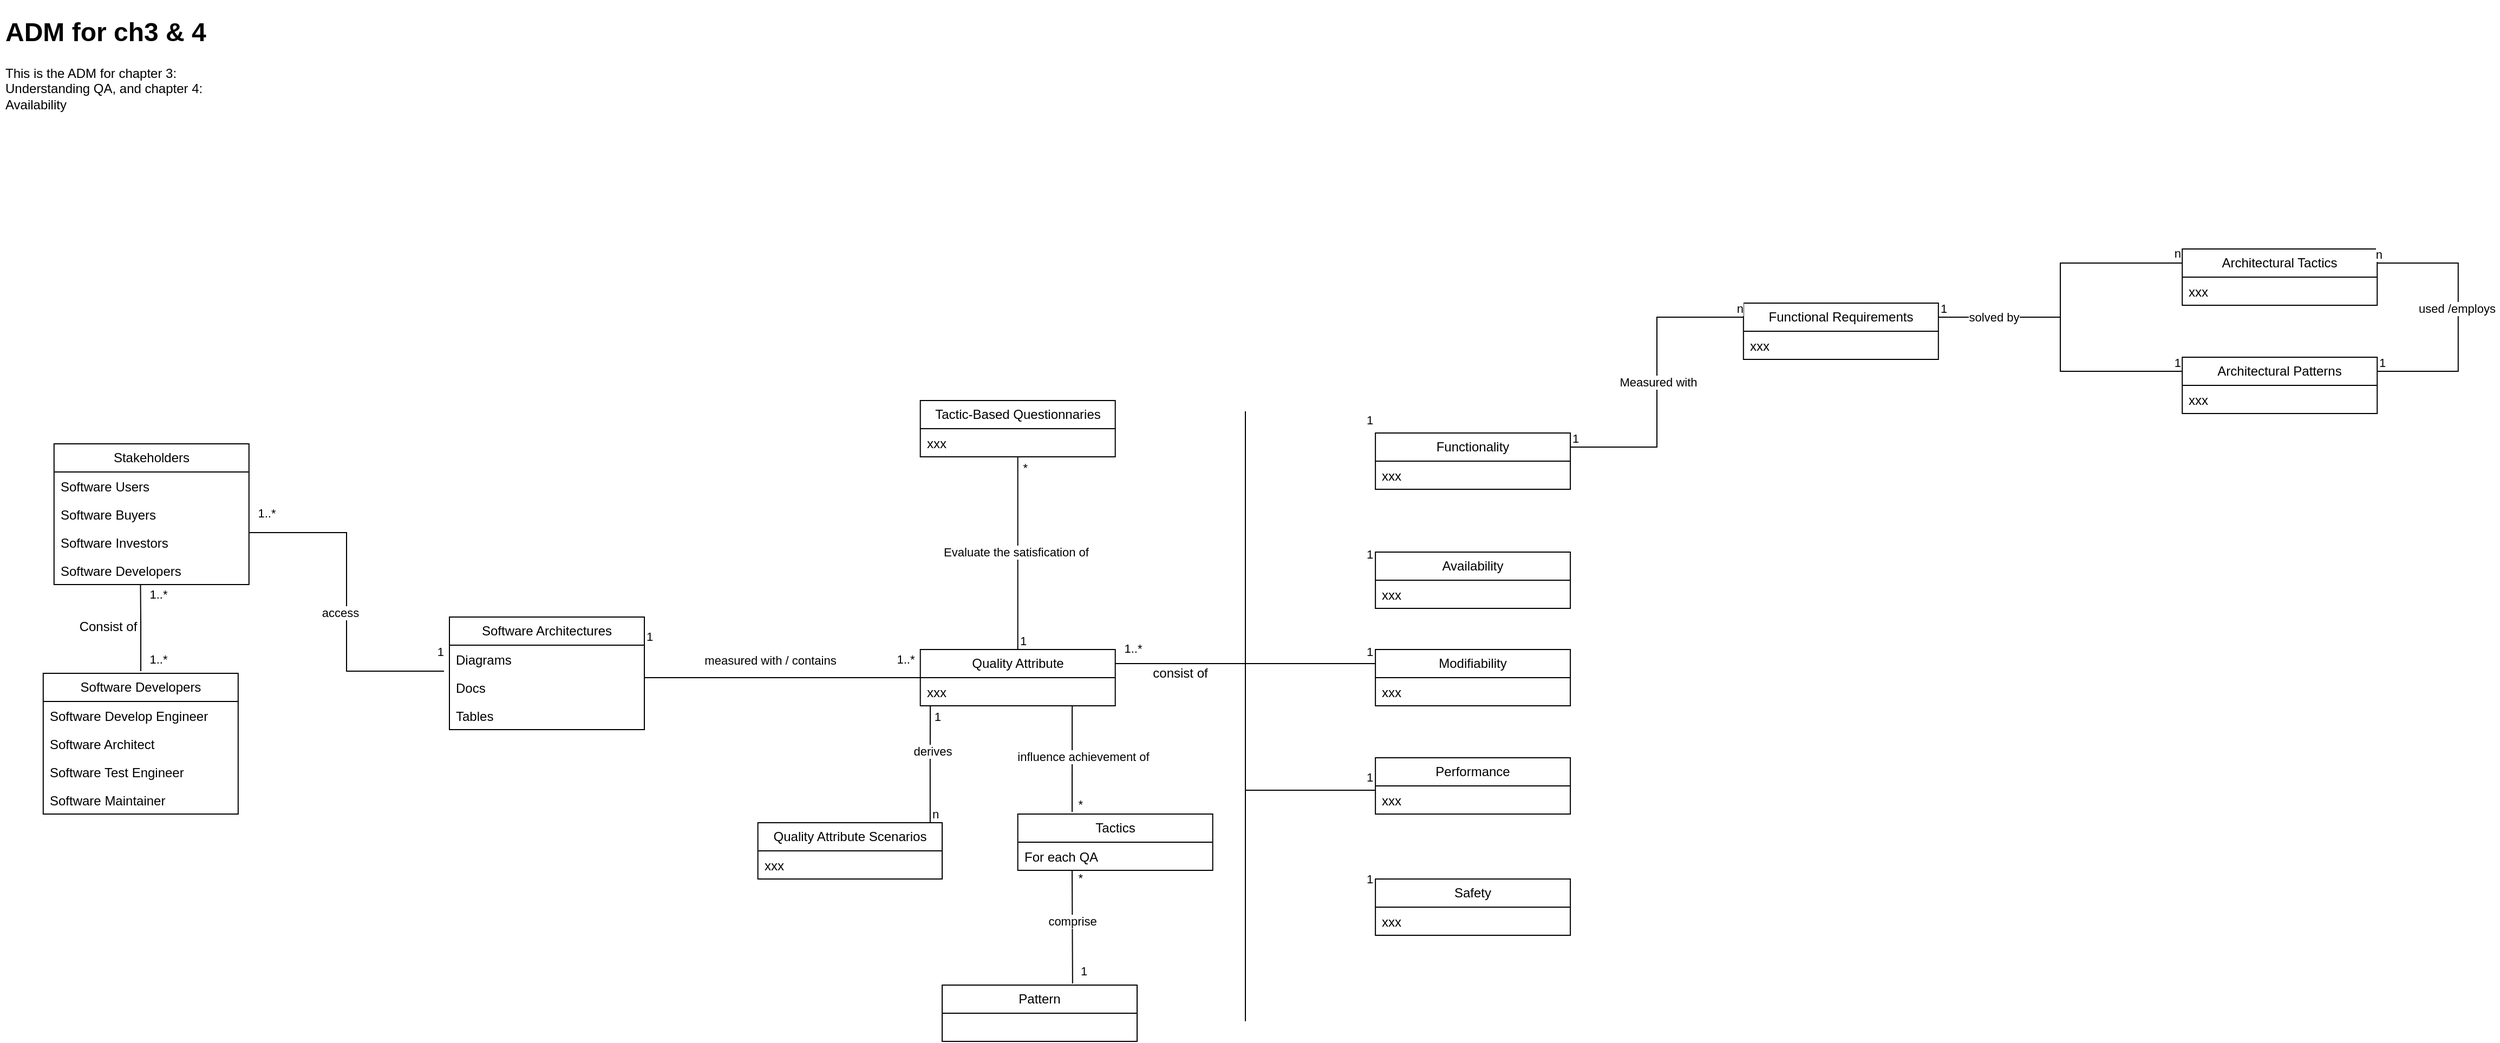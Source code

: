 <mxfile version="22.1.7" type="github">
  <diagram name="Page-1" id="c4acf3e9-155e-7222-9cf6-157b1a14988f">
    <mxGraphModel dx="2773" dy="1275" grid="1" gridSize="10" guides="1" tooltips="1" connect="1" arrows="1" fold="1" page="1" pageScale="1" pageWidth="850" pageHeight="1100" background="none" math="0" shadow="0">
      <root>
        <mxCell id="0" />
        <mxCell id="1" parent="0" />
        <mxCell id="OZuqmoxS4hGVeMsFbTug-1" value="&lt;h1&gt;ADM for ch3 &amp;amp; 4&lt;/h1&gt;&lt;p&gt;This is the ADM for chapter 3: Understanding QA, and chapter 4: Availability&lt;/p&gt;" style="text;html=1;strokeColor=none;fillColor=none;spacing=5;spacingTop=-20;whiteSpace=wrap;overflow=hidden;rounded=0;" parent="1" vertex="1">
          <mxGeometry x="10" y="10" width="210" height="120" as="geometry" />
        </mxCell>
        <mxCell id="OZuqmoxS4hGVeMsFbTug-2" value="Software Architectures" style="swimlane;fontStyle=0;childLayout=stackLayout;horizontal=1;startSize=26;fillColor=none;horizontalStack=0;resizeParent=1;resizeParentMax=0;resizeLast=0;collapsible=1;marginBottom=0;whiteSpace=wrap;html=1;" parent="1" vertex="1">
          <mxGeometry x="425.0" y="570" width="180" height="104" as="geometry" />
        </mxCell>
        <mxCell id="OZuqmoxS4hGVeMsFbTug-3" value="Diagrams" style="text;strokeColor=none;fillColor=none;align=left;verticalAlign=top;spacingLeft=4;spacingRight=4;overflow=hidden;rotatable=0;points=[[0,0.5],[1,0.5]];portConstraint=eastwest;whiteSpace=wrap;html=1;" parent="OZuqmoxS4hGVeMsFbTug-2" vertex="1">
          <mxGeometry y="26" width="180" height="26" as="geometry" />
        </mxCell>
        <mxCell id="OZuqmoxS4hGVeMsFbTug-4" value="Docs" style="text;strokeColor=none;fillColor=none;align=left;verticalAlign=top;spacingLeft=4;spacingRight=4;overflow=hidden;rotatable=0;points=[[0,0.5],[1,0.5]];portConstraint=eastwest;whiteSpace=wrap;html=1;" parent="OZuqmoxS4hGVeMsFbTug-2" vertex="1">
          <mxGeometry y="52" width="180" height="26" as="geometry" />
        </mxCell>
        <mxCell id="OZuqmoxS4hGVeMsFbTug-5" value="Tables" style="text;strokeColor=none;fillColor=none;align=left;verticalAlign=top;spacingLeft=4;spacingRight=4;overflow=hidden;rotatable=0;points=[[0,0.5],[1,0.5]];portConstraint=eastwest;whiteSpace=wrap;html=1;" parent="OZuqmoxS4hGVeMsFbTug-2" vertex="1">
          <mxGeometry y="78" width="180" height="26" as="geometry" />
        </mxCell>
        <mxCell id="OZuqmoxS4hGVeMsFbTug-6" value="Stakeholders" style="swimlane;fontStyle=0;childLayout=stackLayout;horizontal=1;startSize=26;fillColor=none;horizontalStack=0;resizeParent=1;resizeParentMax=0;resizeLast=0;collapsible=1;marginBottom=0;whiteSpace=wrap;html=1;" parent="1" vertex="1">
          <mxGeometry x="59.91" y="410" width="180" height="130" as="geometry" />
        </mxCell>
        <mxCell id="OZuqmoxS4hGVeMsFbTug-8" value="Software Users" style="text;strokeColor=none;fillColor=none;align=left;verticalAlign=top;spacingLeft=4;spacingRight=4;overflow=hidden;rotatable=0;points=[[0,0.5],[1,0.5]];portConstraint=eastwest;whiteSpace=wrap;html=1;" parent="OZuqmoxS4hGVeMsFbTug-6" vertex="1">
          <mxGeometry y="26" width="180" height="26" as="geometry" />
        </mxCell>
        <mxCell id="OZuqmoxS4hGVeMsFbTug-9" value="Software Buyers" style="text;strokeColor=none;fillColor=none;align=left;verticalAlign=top;spacingLeft=4;spacingRight=4;overflow=hidden;rotatable=0;points=[[0,0.5],[1,0.5]];portConstraint=eastwest;whiteSpace=wrap;html=1;" parent="OZuqmoxS4hGVeMsFbTug-6" vertex="1">
          <mxGeometry y="52" width="180" height="26" as="geometry" />
        </mxCell>
        <mxCell id="OZuqmoxS4hGVeMsFbTug-22" value="Software Investors" style="text;strokeColor=none;fillColor=none;align=left;verticalAlign=top;spacingLeft=4;spacingRight=4;overflow=hidden;rotatable=0;points=[[0,0.5],[1,0.5]];portConstraint=eastwest;whiteSpace=wrap;html=1;" parent="OZuqmoxS4hGVeMsFbTug-6" vertex="1">
          <mxGeometry y="78" width="180" height="26" as="geometry" />
        </mxCell>
        <mxCell id="OZuqmoxS4hGVeMsFbTug-24" value="Software Developers" style="text;strokeColor=none;fillColor=none;align=left;verticalAlign=top;spacingLeft=4;spacingRight=4;overflow=hidden;rotatable=0;points=[[0,0.5],[1,0.5]];portConstraint=eastwest;whiteSpace=wrap;html=1;" parent="OZuqmoxS4hGVeMsFbTug-6" vertex="1">
          <mxGeometry y="104" width="180" height="26" as="geometry" />
        </mxCell>
        <mxCell id="OZuqmoxS4hGVeMsFbTug-10" value="Software Developers" style="swimlane;fontStyle=0;childLayout=stackLayout;horizontal=1;startSize=26;fillColor=none;horizontalStack=0;resizeParent=1;resizeParentMax=0;resizeLast=0;collapsible=1;marginBottom=0;whiteSpace=wrap;html=1;" parent="1" vertex="1">
          <mxGeometry x="49.91" y="622" width="180" height="130" as="geometry" />
        </mxCell>
        <mxCell id="OZuqmoxS4hGVeMsFbTug-11" value="Software Develop Engineer" style="text;strokeColor=none;fillColor=none;align=left;verticalAlign=top;spacingLeft=4;spacingRight=4;overflow=hidden;rotatable=0;points=[[0,0.5],[1,0.5]];portConstraint=eastwest;whiteSpace=wrap;html=1;" parent="OZuqmoxS4hGVeMsFbTug-10" vertex="1">
          <mxGeometry y="26" width="180" height="26" as="geometry" />
        </mxCell>
        <mxCell id="OZuqmoxS4hGVeMsFbTug-12" value="Software Architect" style="text;strokeColor=none;fillColor=none;align=left;verticalAlign=top;spacingLeft=4;spacingRight=4;overflow=hidden;rotatable=0;points=[[0,0.5],[1,0.5]];portConstraint=eastwest;whiteSpace=wrap;html=1;" parent="OZuqmoxS4hGVeMsFbTug-10" vertex="1">
          <mxGeometry y="52" width="180" height="26" as="geometry" />
        </mxCell>
        <mxCell id="OZuqmoxS4hGVeMsFbTug-13" value="Software Test Engineer" style="text;strokeColor=none;fillColor=none;align=left;verticalAlign=top;spacingLeft=4;spacingRight=4;overflow=hidden;rotatable=0;points=[[0,0.5],[1,0.5]];portConstraint=eastwest;whiteSpace=wrap;html=1;" parent="OZuqmoxS4hGVeMsFbTug-10" vertex="1">
          <mxGeometry y="78" width="180" height="26" as="geometry" />
        </mxCell>
        <mxCell id="OZuqmoxS4hGVeMsFbTug-23" value="Software Maintainer" style="text;strokeColor=none;fillColor=none;align=left;verticalAlign=top;spacingLeft=4;spacingRight=4;overflow=hidden;rotatable=0;points=[[0,0.5],[1,0.5]];portConstraint=eastwest;whiteSpace=wrap;html=1;" parent="OZuqmoxS4hGVeMsFbTug-10" vertex="1">
          <mxGeometry y="104" width="180" height="26" as="geometry" />
        </mxCell>
        <mxCell id="OZuqmoxS4hGVeMsFbTug-30" value="" style="endArrow=none;html=1;edgeStyle=elbowEdgeStyle;rounded=0;exitX=1;exitY=0.5;exitDx=0;exitDy=0;" parent="1" edge="1">
          <mxGeometry relative="1" as="geometry">
            <mxPoint x="240.0" y="492" as="sourcePoint" />
            <mxPoint x="420" y="620" as="targetPoint" />
          </mxGeometry>
        </mxCell>
        <mxCell id="OZuqmoxS4hGVeMsFbTug-32" value="1" style="edgeLabel;resizable=0;html=1;align=right;verticalAlign=bottom;" parent="OZuqmoxS4hGVeMsFbTug-30" connectable="0" vertex="1">
          <mxGeometry x="1" relative="1" as="geometry">
            <mxPoint y="-10" as="offset" />
          </mxGeometry>
        </mxCell>
        <mxCell id="OZuqmoxS4hGVeMsFbTug-33" value="access" style="edgeLabel;html=1;align=center;verticalAlign=middle;resizable=0;points=[];" parent="OZuqmoxS4hGVeMsFbTug-30" vertex="1" connectable="0">
          <mxGeometry x="0.063" relative="1" as="geometry">
            <mxPoint x="-6" as="offset" />
          </mxGeometry>
        </mxCell>
        <mxCell id="OZuqmoxS4hGVeMsFbTug-35" value="Quality Attribute" style="swimlane;fontStyle=0;childLayout=stackLayout;horizontal=1;startSize=26;fillColor=none;horizontalStack=0;resizeParent=1;resizeParentMax=0;resizeLast=0;collapsible=1;marginBottom=0;whiteSpace=wrap;html=1;" parent="1" vertex="1">
          <mxGeometry x="859.83" y="600" width="180" height="52" as="geometry" />
        </mxCell>
        <mxCell id="OZuqmoxS4hGVeMsFbTug-38" value="xxx" style="text;strokeColor=none;fillColor=none;align=left;verticalAlign=top;spacingLeft=4;spacingRight=4;overflow=hidden;rotatable=0;points=[[0,0.5],[1,0.5]];portConstraint=eastwest;whiteSpace=wrap;html=1;" parent="OZuqmoxS4hGVeMsFbTug-35" vertex="1">
          <mxGeometry y="26" width="180" height="26" as="geometry" />
        </mxCell>
        <mxCell id="OZuqmoxS4hGVeMsFbTug-39" value="Functionality" style="swimlane;fontStyle=0;childLayout=stackLayout;horizontal=1;startSize=26;fillColor=none;horizontalStack=0;resizeParent=1;resizeParentMax=0;resizeLast=0;collapsible=1;marginBottom=0;whiteSpace=wrap;html=1;" parent="1" vertex="1">
          <mxGeometry x="1280.06" y="400" width="180" height="52" as="geometry" />
        </mxCell>
        <mxCell id="OZuqmoxS4hGVeMsFbTug-42" value="xxx" style="text;strokeColor=none;fillColor=none;align=left;verticalAlign=top;spacingLeft=4;spacingRight=4;overflow=hidden;rotatable=0;points=[[0,0.5],[1,0.5]];portConstraint=eastwest;whiteSpace=wrap;html=1;" parent="OZuqmoxS4hGVeMsFbTug-39" vertex="1">
          <mxGeometry y="26" width="180" height="26" as="geometry" />
        </mxCell>
        <mxCell id="OZuqmoxS4hGVeMsFbTug-43" value="" style="endArrow=none;html=1;edgeStyle=orthogonalEdgeStyle;rounded=0;exitX=1;exitY=0.25;exitDx=0;exitDy=0;entryX=0;entryY=0.5;entryDx=0;entryDy=0;" parent="1" source="OZuqmoxS4hGVeMsFbTug-2" target="OZuqmoxS4hGVeMsFbTug-35" edge="1">
          <mxGeometry relative="1" as="geometry">
            <mxPoint x="759.83" y="850" as="sourcePoint" />
            <mxPoint x="919.83" y="850" as="targetPoint" />
            <Array as="points">
              <mxPoint x="605" y="626" />
            </Array>
          </mxGeometry>
        </mxCell>
        <mxCell id="OZuqmoxS4hGVeMsFbTug-44" value="1" style="edgeLabel;resizable=0;html=1;align=left;verticalAlign=bottom;" parent="OZuqmoxS4hGVeMsFbTug-43" connectable="0" vertex="1">
          <mxGeometry x="-1" relative="1" as="geometry" />
        </mxCell>
        <mxCell id="OZuqmoxS4hGVeMsFbTug-46" value="measured with / contains" style="edgeLabel;html=1;align=center;verticalAlign=middle;resizable=0;points=[];" parent="OZuqmoxS4hGVeMsFbTug-43" vertex="1" connectable="0">
          <mxGeometry x="-0.035" y="-2" relative="1" as="geometry">
            <mxPoint x="8" y="-18" as="offset" />
          </mxGeometry>
        </mxCell>
        <mxCell id="OZuqmoxS4hGVeMsFbTug-47" value="Architectural Patterns" style="swimlane;fontStyle=0;childLayout=stackLayout;horizontal=1;startSize=26;fillColor=none;horizontalStack=0;resizeParent=1;resizeParentMax=0;resizeLast=0;collapsible=1;marginBottom=0;whiteSpace=wrap;html=1;" parent="1" vertex="1">
          <mxGeometry x="2025.1" y="330" width="180" height="52" as="geometry" />
        </mxCell>
        <mxCell id="OZuqmoxS4hGVeMsFbTug-48" value="xxx" style="text;strokeColor=none;fillColor=none;align=left;verticalAlign=top;spacingLeft=4;spacingRight=4;overflow=hidden;rotatable=0;points=[[0,0.5],[1,0.5]];portConstraint=eastwest;whiteSpace=wrap;html=1;" parent="OZuqmoxS4hGVeMsFbTug-47" vertex="1">
          <mxGeometry y="26" width="180" height="26" as="geometry" />
        </mxCell>
        <mxCell id="OZuqmoxS4hGVeMsFbTug-49" value="Architectural Tactics" style="swimlane;fontStyle=0;childLayout=stackLayout;horizontal=1;startSize=26;fillColor=none;horizontalStack=0;resizeParent=1;resizeParentMax=0;resizeLast=0;collapsible=1;marginBottom=0;whiteSpace=wrap;html=1;" parent="1" vertex="1">
          <mxGeometry x="2025.1" y="230" width="180" height="52" as="geometry" />
        </mxCell>
        <mxCell id="OZuqmoxS4hGVeMsFbTug-50" value="xxx" style="text;strokeColor=none;fillColor=none;align=left;verticalAlign=top;spacingLeft=4;spacingRight=4;overflow=hidden;rotatable=0;points=[[0,0.5],[1,0.5]];portConstraint=eastwest;whiteSpace=wrap;html=1;" parent="OZuqmoxS4hGVeMsFbTug-49" vertex="1">
          <mxGeometry y="26" width="180" height="26" as="geometry" />
        </mxCell>
        <mxCell id="OZuqmoxS4hGVeMsFbTug-51" value="Tactic-Based Questionnaries" style="swimlane;fontStyle=0;childLayout=stackLayout;horizontal=1;startSize=26;fillColor=none;horizontalStack=0;resizeParent=1;resizeParentMax=0;resizeLast=0;collapsible=1;marginBottom=0;whiteSpace=wrap;html=1;" parent="1" vertex="1">
          <mxGeometry x="859.83" y="370" width="180" height="52" as="geometry" />
        </mxCell>
        <mxCell id="OZuqmoxS4hGVeMsFbTug-52" value="xxx" style="text;strokeColor=none;fillColor=none;align=left;verticalAlign=top;spacingLeft=4;spacingRight=4;overflow=hidden;rotatable=0;points=[[0,0.5],[1,0.5]];portConstraint=eastwest;whiteSpace=wrap;html=1;" parent="OZuqmoxS4hGVeMsFbTug-51" vertex="1">
          <mxGeometry y="26" width="180" height="26" as="geometry" />
        </mxCell>
        <mxCell id="OZuqmoxS4hGVeMsFbTug-56" value="Functional Requirements" style="swimlane;fontStyle=0;childLayout=stackLayout;horizontal=1;startSize=26;fillColor=none;horizontalStack=0;resizeParent=1;resizeParentMax=0;resizeLast=0;collapsible=1;marginBottom=0;whiteSpace=wrap;html=1;" parent="1" vertex="1">
          <mxGeometry x="1619.91" y="280" width="180" height="52" as="geometry" />
        </mxCell>
        <mxCell id="OZuqmoxS4hGVeMsFbTug-57" value="xxx" style="text;strokeColor=none;fillColor=none;align=left;verticalAlign=top;spacingLeft=4;spacingRight=4;overflow=hidden;rotatable=0;points=[[0,0.5],[1,0.5]];portConstraint=eastwest;whiteSpace=wrap;html=1;" parent="OZuqmoxS4hGVeMsFbTug-56" vertex="1">
          <mxGeometry y="26" width="180" height="26" as="geometry" />
        </mxCell>
        <mxCell id="OZuqmoxS4hGVeMsFbTug-60" value="Quality Attribute Scenarios" style="swimlane;fontStyle=0;childLayout=stackLayout;horizontal=1;startSize=26;fillColor=none;horizontalStack=0;resizeParent=1;resizeParentMax=0;resizeLast=0;collapsible=1;marginBottom=0;whiteSpace=wrap;html=1;" parent="1" vertex="1">
          <mxGeometry x="709.83" y="760" width="170.17" height="52" as="geometry" />
        </mxCell>
        <mxCell id="OZuqmoxS4hGVeMsFbTug-61" value="xxx" style="text;strokeColor=none;fillColor=none;align=left;verticalAlign=top;spacingLeft=4;spacingRight=4;overflow=hidden;rotatable=0;points=[[0,0.5],[1,0.5]];portConstraint=eastwest;whiteSpace=wrap;html=1;" parent="OZuqmoxS4hGVeMsFbTug-60" vertex="1">
          <mxGeometry y="26" width="170.17" height="26" as="geometry" />
        </mxCell>
        <mxCell id="OZuqmoxS4hGVeMsFbTug-62" value="Availability" style="swimlane;fontStyle=0;childLayout=stackLayout;horizontal=1;startSize=26;fillColor=none;horizontalStack=0;resizeParent=1;resizeParentMax=0;resizeLast=0;collapsible=1;marginBottom=0;whiteSpace=wrap;html=1;" parent="1" vertex="1">
          <mxGeometry x="1280.06" y="510" width="180" height="52" as="geometry" />
        </mxCell>
        <mxCell id="OZuqmoxS4hGVeMsFbTug-63" value="xxx" style="text;strokeColor=none;fillColor=none;align=left;verticalAlign=top;spacingLeft=4;spacingRight=4;overflow=hidden;rotatable=0;points=[[0,0.5],[1,0.5]];portConstraint=eastwest;whiteSpace=wrap;html=1;" parent="OZuqmoxS4hGVeMsFbTug-62" vertex="1">
          <mxGeometry y="26" width="180" height="26" as="geometry" />
        </mxCell>
        <mxCell id="OZuqmoxS4hGVeMsFbTug-64" value="Modifiability" style="swimlane;fontStyle=0;childLayout=stackLayout;horizontal=1;startSize=26;fillColor=none;horizontalStack=0;resizeParent=1;resizeParentMax=0;resizeLast=0;collapsible=1;marginBottom=0;whiteSpace=wrap;html=1;" parent="1" vertex="1">
          <mxGeometry x="1280.06" y="600" width="180" height="52" as="geometry" />
        </mxCell>
        <mxCell id="OZuqmoxS4hGVeMsFbTug-65" value="xxx" style="text;strokeColor=none;fillColor=none;align=left;verticalAlign=top;spacingLeft=4;spacingRight=4;overflow=hidden;rotatable=0;points=[[0,0.5],[1,0.5]];portConstraint=eastwest;whiteSpace=wrap;html=1;" parent="OZuqmoxS4hGVeMsFbTug-64" vertex="1">
          <mxGeometry y="26" width="180" height="26" as="geometry" />
        </mxCell>
        <mxCell id="OZuqmoxS4hGVeMsFbTug-66" value="Performance" style="swimlane;fontStyle=0;childLayout=stackLayout;horizontal=1;startSize=26;fillColor=none;horizontalStack=0;resizeParent=1;resizeParentMax=0;resizeLast=0;collapsible=1;marginBottom=0;whiteSpace=wrap;html=1;" parent="1" vertex="1">
          <mxGeometry x="1280.06" y="700" width="180" height="52" as="geometry" />
        </mxCell>
        <mxCell id="OZuqmoxS4hGVeMsFbTug-67" value="xxx" style="text;strokeColor=none;fillColor=none;align=left;verticalAlign=top;spacingLeft=4;spacingRight=4;overflow=hidden;rotatable=0;points=[[0,0.5],[1,0.5]];portConstraint=eastwest;whiteSpace=wrap;html=1;" parent="OZuqmoxS4hGVeMsFbTug-66" vertex="1">
          <mxGeometry y="26" width="180" height="26" as="geometry" />
        </mxCell>
        <mxCell id="OZuqmoxS4hGVeMsFbTug-68" value="Safety" style="swimlane;fontStyle=0;childLayout=stackLayout;horizontal=1;startSize=26;fillColor=none;horizontalStack=0;resizeParent=1;resizeParentMax=0;resizeLast=0;collapsible=1;marginBottom=0;whiteSpace=wrap;html=1;" parent="1" vertex="1">
          <mxGeometry x="1280.06" y="812" width="180" height="52" as="geometry" />
        </mxCell>
        <mxCell id="OZuqmoxS4hGVeMsFbTug-69" value="xxx" style="text;strokeColor=none;fillColor=none;align=left;verticalAlign=top;spacingLeft=4;spacingRight=4;overflow=hidden;rotatable=0;points=[[0,0.5],[1,0.5]];portConstraint=eastwest;whiteSpace=wrap;html=1;" parent="OZuqmoxS4hGVeMsFbTug-68" vertex="1">
          <mxGeometry y="26" width="180" height="26" as="geometry" />
        </mxCell>
        <mxCell id="OZuqmoxS4hGVeMsFbTug-73" value="" style="endArrow=none;html=1;edgeStyle=orthogonalEdgeStyle;rounded=0;exitX=1;exitY=0.25;exitDx=0;exitDy=0;entryX=0;entryY=0.25;entryDx=0;entryDy=0;" parent="1" source="OZuqmoxS4hGVeMsFbTug-35" target="OZuqmoxS4hGVeMsFbTug-64" edge="1">
          <mxGeometry relative="1" as="geometry">
            <mxPoint x="989.91" y="760" as="sourcePoint" />
            <mxPoint x="1149.91" y="760" as="targetPoint" />
          </mxGeometry>
        </mxCell>
        <mxCell id="OZuqmoxS4hGVeMsFbTug-84" value="" style="endArrow=none;html=1;edgeStyle=orthogonalEdgeStyle;rounded=0;exitX=0.935;exitY=0.004;exitDx=0;exitDy=0;exitPerimeter=0;entryX=0.051;entryY=1.018;entryDx=0;entryDy=0;entryPerimeter=0;" parent="1" source="OZuqmoxS4hGVeMsFbTug-60" target="OZuqmoxS4hGVeMsFbTug-38" edge="1">
          <mxGeometry relative="1" as="geometry">
            <mxPoint x="867" y="810" as="sourcePoint" />
            <mxPoint x="869" y="660" as="targetPoint" />
          </mxGeometry>
        </mxCell>
        <mxCell id="OZuqmoxS4hGVeMsFbTug-85" value="n" style="edgeLabel;resizable=0;html=1;align=left;verticalAlign=bottom;" parent="OZuqmoxS4hGVeMsFbTug-84" connectable="0" vertex="1">
          <mxGeometry x="-1" relative="1" as="geometry" />
        </mxCell>
        <mxCell id="OZuqmoxS4hGVeMsFbTug-86" value="1" style="edgeLabel;resizable=0;html=1;align=right;verticalAlign=bottom;" parent="OZuqmoxS4hGVeMsFbTug-84" connectable="0" vertex="1">
          <mxGeometry x="1" relative="1" as="geometry">
            <mxPoint x="10" y="18" as="offset" />
          </mxGeometry>
        </mxCell>
        <mxCell id="OZuqmoxS4hGVeMsFbTug-87" value="derives" style="edgeLabel;html=1;align=center;verticalAlign=middle;resizable=0;points=[];" parent="OZuqmoxS4hGVeMsFbTug-84" vertex="1" connectable="0">
          <mxGeometry x="0.246" y="-2" relative="1" as="geometry">
            <mxPoint as="offset" />
          </mxGeometry>
        </mxCell>
        <mxCell id="OZuqmoxS4hGVeMsFbTug-88" value="" style="endArrow=none;html=1;edgeStyle=orthogonalEdgeStyle;rounded=0;exitX=1;exitY=0.25;exitDx=0;exitDy=0;entryX=0;entryY=0.25;entryDx=0;entryDy=0;" parent="1" source="OZuqmoxS4hGVeMsFbTug-39" target="OZuqmoxS4hGVeMsFbTug-56" edge="1">
          <mxGeometry relative="1" as="geometry">
            <mxPoint x="1489.91" y="420" as="sourcePoint" />
            <mxPoint x="1649.91" y="420" as="targetPoint" />
          </mxGeometry>
        </mxCell>
        <mxCell id="OZuqmoxS4hGVeMsFbTug-89" value="1" style="edgeLabel;resizable=0;html=1;align=left;verticalAlign=bottom;" parent="OZuqmoxS4hGVeMsFbTug-88" connectable="0" vertex="1">
          <mxGeometry x="-1" relative="1" as="geometry" />
        </mxCell>
        <mxCell id="OZuqmoxS4hGVeMsFbTug-90" value="n" style="edgeLabel;resizable=0;html=1;align=right;verticalAlign=bottom;" parent="OZuqmoxS4hGVeMsFbTug-88" connectable="0" vertex="1">
          <mxGeometry x="1" relative="1" as="geometry" />
        </mxCell>
        <mxCell id="OZuqmoxS4hGVeMsFbTug-91" value="Measured with" style="edgeLabel;html=1;align=center;verticalAlign=middle;resizable=0;points=[];" parent="OZuqmoxS4hGVeMsFbTug-88" vertex="1" connectable="0">
          <mxGeometry x="0.001" y="-1" relative="1" as="geometry">
            <mxPoint as="offset" />
          </mxGeometry>
        </mxCell>
        <mxCell id="OZuqmoxS4hGVeMsFbTug-92" value="" style="endArrow=none;html=1;edgeStyle=orthogonalEdgeStyle;rounded=0;exitX=1;exitY=0.25;exitDx=0;exitDy=0;entryX=0;entryY=0.25;entryDx=0;entryDy=0;" parent="1" source="OZuqmoxS4hGVeMsFbTug-56" target="OZuqmoxS4hGVeMsFbTug-49" edge="1">
          <mxGeometry relative="1" as="geometry">
            <mxPoint x="1820" y="210" as="sourcePoint" />
            <mxPoint x="1980" y="210" as="targetPoint" />
          </mxGeometry>
        </mxCell>
        <mxCell id="OZuqmoxS4hGVeMsFbTug-93" value="1" style="edgeLabel;resizable=0;html=1;align=left;verticalAlign=bottom;" parent="OZuqmoxS4hGVeMsFbTug-92" connectable="0" vertex="1">
          <mxGeometry x="-1" relative="1" as="geometry" />
        </mxCell>
        <mxCell id="OZuqmoxS4hGVeMsFbTug-94" value="n" style="edgeLabel;resizable=0;html=1;align=right;verticalAlign=bottom;" parent="OZuqmoxS4hGVeMsFbTug-92" connectable="0" vertex="1">
          <mxGeometry x="1" relative="1" as="geometry" />
        </mxCell>
        <mxCell id="OZuqmoxS4hGVeMsFbTug-95" value="" style="endArrow=none;html=1;edgeStyle=orthogonalEdgeStyle;rounded=0;exitX=1;exitY=0.25;exitDx=0;exitDy=0;entryX=0;entryY=0.25;entryDx=0;entryDy=0;" parent="1" source="OZuqmoxS4hGVeMsFbTug-56" target="OZuqmoxS4hGVeMsFbTug-47" edge="1">
          <mxGeometry relative="1" as="geometry">
            <mxPoint x="1930" y="210" as="sourcePoint" />
            <mxPoint x="2090" y="210" as="targetPoint" />
          </mxGeometry>
        </mxCell>
        <mxCell id="OZuqmoxS4hGVeMsFbTug-96" value="1" style="edgeLabel;resizable=0;html=1;align=left;verticalAlign=bottom;" parent="OZuqmoxS4hGVeMsFbTug-95" connectable="0" vertex="1">
          <mxGeometry x="-1" relative="1" as="geometry" />
        </mxCell>
        <mxCell id="OZuqmoxS4hGVeMsFbTug-97" value="1" style="edgeLabel;resizable=0;html=1;align=right;verticalAlign=bottom;" parent="OZuqmoxS4hGVeMsFbTug-95" connectable="0" vertex="1">
          <mxGeometry x="1" relative="1" as="geometry" />
        </mxCell>
        <mxCell id="OZuqmoxS4hGVeMsFbTug-103" value="solved by" style="edgeLabel;html=1;align=center;verticalAlign=middle;resizable=0;points=[];" parent="OZuqmoxS4hGVeMsFbTug-95" vertex="1" connectable="0">
          <mxGeometry x="-0.629" relative="1" as="geometry">
            <mxPoint as="offset" />
          </mxGeometry>
        </mxCell>
        <mxCell id="OZuqmoxS4hGVeMsFbTug-98" value="" style="endArrow=none;html=1;edgeStyle=orthogonalEdgeStyle;rounded=0;exitX=0.5;exitY=0;exitDx=0;exitDy=0;" parent="1" source="OZuqmoxS4hGVeMsFbTug-35" target="OZuqmoxS4hGVeMsFbTug-51" edge="1">
          <mxGeometry relative="1" as="geometry">
            <mxPoint x="939.91" y="510" as="sourcePoint" />
            <mxPoint x="1099.91" y="510" as="targetPoint" />
          </mxGeometry>
        </mxCell>
        <mxCell id="OZuqmoxS4hGVeMsFbTug-100" value="*" style="edgeLabel;resizable=0;html=1;align=right;verticalAlign=bottom;" parent="OZuqmoxS4hGVeMsFbTug-98" connectable="0" vertex="1">
          <mxGeometry x="1" relative="1" as="geometry">
            <mxPoint x="10" y="18" as="offset" />
          </mxGeometry>
        </mxCell>
        <mxCell id="OZuqmoxS4hGVeMsFbTug-102" value="Evaluate the satisfication of" style="edgeLabel;html=1;align=center;verticalAlign=middle;resizable=0;points=[];" parent="OZuqmoxS4hGVeMsFbTug-98" vertex="1" connectable="0">
          <mxGeometry x="0.012" y="2" relative="1" as="geometry">
            <mxPoint as="offset" />
          </mxGeometry>
        </mxCell>
        <mxCell id="OZuqmoxS4hGVeMsFbTug-104" value="" style="endArrow=none;html=1;edgeStyle=orthogonalEdgeStyle;rounded=0;exitX=1;exitY=0.25;exitDx=0;exitDy=0;entryX=1;entryY=0.25;entryDx=0;entryDy=0;" parent="1" source="OZuqmoxS4hGVeMsFbTug-47" target="OZuqmoxS4hGVeMsFbTug-49" edge="1">
          <mxGeometry relative="1" as="geometry">
            <mxPoint x="2229.91" y="350" as="sourcePoint" />
            <mxPoint x="2389.91" y="350" as="targetPoint" />
            <Array as="points">
              <mxPoint x="2279.91" y="343" />
              <mxPoint x="2279.91" y="243" />
            </Array>
          </mxGeometry>
        </mxCell>
        <mxCell id="OZuqmoxS4hGVeMsFbTug-105" value="1" style="edgeLabel;resizable=0;html=1;align=left;verticalAlign=bottom;" parent="OZuqmoxS4hGVeMsFbTug-104" connectable="0" vertex="1">
          <mxGeometry x="-1" relative="1" as="geometry" />
        </mxCell>
        <mxCell id="OZuqmoxS4hGVeMsFbTug-106" value="n" style="edgeLabel;resizable=0;html=1;align=right;verticalAlign=bottom;" parent="OZuqmoxS4hGVeMsFbTug-104" connectable="0" vertex="1">
          <mxGeometry x="1" relative="1" as="geometry">
            <mxPoint x="5" as="offset" />
          </mxGeometry>
        </mxCell>
        <mxCell id="OZuqmoxS4hGVeMsFbTug-107" value="used /employs&amp;nbsp;" style="edgeLabel;html=1;align=center;verticalAlign=middle;resizable=0;points=[];" parent="OZuqmoxS4hGVeMsFbTug-104" vertex="1" connectable="0">
          <mxGeometry x="0.065" relative="1" as="geometry">
            <mxPoint as="offset" />
          </mxGeometry>
        </mxCell>
        <mxCell id="8MShZsRh3t5sfeYyWxXt-3" value="Tactics" style="swimlane;fontStyle=0;childLayout=stackLayout;horizontal=1;startSize=26;fillColor=none;horizontalStack=0;resizeParent=1;resizeParentMax=0;resizeLast=0;collapsible=1;marginBottom=0;whiteSpace=wrap;html=1;" parent="1" vertex="1">
          <mxGeometry x="949.83" y="752" width="180" height="52" as="geometry" />
        </mxCell>
        <mxCell id="8MShZsRh3t5sfeYyWxXt-4" value="For each QA" style="text;strokeColor=none;fillColor=none;align=left;verticalAlign=top;spacingLeft=4;spacingRight=4;overflow=hidden;rotatable=0;points=[[0,0.5],[1,0.5]];portConstraint=eastwest;whiteSpace=wrap;html=1;" parent="8MShZsRh3t5sfeYyWxXt-3" vertex="1">
          <mxGeometry y="26" width="180" height="26" as="geometry" />
        </mxCell>
        <mxCell id="8MShZsRh3t5sfeYyWxXt-5" value="" style="endArrow=none;html=1;rounded=0;entryX=0.779;entryY=0.997;entryDx=0;entryDy=0;entryPerimeter=0;" parent="1" edge="1" target="OZuqmoxS4hGVeMsFbTug-38">
          <mxGeometry width="50" height="50" relative="1" as="geometry">
            <mxPoint x="1000" y="750" as="sourcePoint" />
            <mxPoint x="1000" y="670" as="targetPoint" />
          </mxGeometry>
        </mxCell>
        <mxCell id="8MShZsRh3t5sfeYyWxXt-8" value="influence achievement of" style="edgeLabel;html=1;align=center;verticalAlign=middle;resizable=0;points=[];" parent="8MShZsRh3t5sfeYyWxXt-5" vertex="1" connectable="0">
          <mxGeometry x="-0.099" y="4" relative="1" as="geometry">
            <mxPoint x="14" y="-7" as="offset" />
          </mxGeometry>
        </mxCell>
        <mxCell id="6d4phJZY7L-TFmbPDHG6-3" value="1..*" style="edgeLabel;html=1;align=center;verticalAlign=middle;resizable=0;points=[];" vertex="1" connectable="0" parent="1">
          <mxGeometry x="839.997" y="610.0" as="geometry">
            <mxPoint x="6" y="-1" as="offset" />
          </mxGeometry>
        </mxCell>
        <mxCell id="6d4phJZY7L-TFmbPDHG6-5" value="1..*" style="edgeLabel;html=1;align=center;verticalAlign=middle;resizable=0;points=[];" vertex="1" connectable="0" parent="1">
          <mxGeometry x="249.997" y="475.0" as="geometry">
            <mxPoint x="6" y="-1" as="offset" />
          </mxGeometry>
        </mxCell>
        <mxCell id="6d4phJZY7L-TFmbPDHG6-6" value="1" style="edgeLabel;resizable=0;html=1;align=left;verticalAlign=bottom;" connectable="0" vertex="1" parent="1">
          <mxGeometry x="949.83" y="600" as="geometry" />
        </mxCell>
        <mxCell id="6d4phJZY7L-TFmbPDHG6-7" value="1..*" style="edgeLabel;html=1;align=center;verticalAlign=middle;resizable=0;points=[];" vertex="1" connectable="0" parent="1">
          <mxGeometry x="1049.997" y="600.0" as="geometry">
            <mxPoint x="6" y="-1" as="offset" />
          </mxGeometry>
        </mxCell>
        <mxCell id="6d4phJZY7L-TFmbPDHG6-8" value="Pattern" style="swimlane;fontStyle=0;childLayout=stackLayout;horizontal=1;startSize=26;fillColor=none;horizontalStack=0;resizeParent=1;resizeParentMax=0;resizeLast=0;collapsible=1;marginBottom=0;whiteSpace=wrap;html=1;" vertex="1" parent="1">
          <mxGeometry x="880.0" y="910" width="180" height="52" as="geometry" />
        </mxCell>
        <mxCell id="6d4phJZY7L-TFmbPDHG6-12" value="" style="endArrow=none;html=1;rounded=0;entryX=0.779;entryY=0.997;entryDx=0;entryDy=0;entryPerimeter=0;exitX=0.669;exitY=-0.03;exitDx=0;exitDy=0;exitPerimeter=0;" edge="1" parent="1" source="6d4phJZY7L-TFmbPDHG6-8">
          <mxGeometry width="50" height="50" relative="1" as="geometry">
            <mxPoint x="1000" y="902" as="sourcePoint" />
            <mxPoint x="1000" y="804" as="targetPoint" />
          </mxGeometry>
        </mxCell>
        <mxCell id="6d4phJZY7L-TFmbPDHG6-13" value="comprise" style="edgeLabel;html=1;align=center;verticalAlign=middle;resizable=0;points=[];" vertex="1" connectable="0" parent="6d4phJZY7L-TFmbPDHG6-12">
          <mxGeometry x="-0.099" y="4" relative="1" as="geometry">
            <mxPoint x="4" y="-11" as="offset" />
          </mxGeometry>
        </mxCell>
        <mxCell id="6d4phJZY7L-TFmbPDHG6-14" value="1" style="edgeLabel;resizable=0;html=1;align=left;verticalAlign=bottom;" connectable="0" vertex="1" parent="1">
          <mxGeometry x="659.83" y="826" as="geometry">
            <mxPoint x="346" y="79" as="offset" />
          </mxGeometry>
        </mxCell>
        <mxCell id="6d4phJZY7L-TFmbPDHG6-15" value="" style="endArrow=none;html=1;edgeStyle=orthogonalEdgeStyle;rounded=0;" edge="1" parent="1">
          <mxGeometry relative="1" as="geometry">
            <mxPoint x="140" y="620" as="sourcePoint" />
            <mxPoint x="139.74" y="540" as="targetPoint" />
            <Array as="points">
              <mxPoint x="139.74" y="575.99" />
              <mxPoint x="139.74" y="511.99" />
            </Array>
          </mxGeometry>
        </mxCell>
        <mxCell id="6d4phJZY7L-TFmbPDHG6-23" value="1..*" style="edgeLabel;html=1;align=center;verticalAlign=middle;resizable=0;points=[];" vertex="1" connectable="0" parent="1">
          <mxGeometry x="149.907" y="550.0" as="geometry">
            <mxPoint x="6" y="-1" as="offset" />
          </mxGeometry>
        </mxCell>
        <mxCell id="6d4phJZY7L-TFmbPDHG6-26" value="1..*" style="edgeLabel;html=1;align=center;verticalAlign=middle;resizable=0;points=[];" vertex="1" connectable="0" parent="1">
          <mxGeometry x="149.907" y="610.0" as="geometry">
            <mxPoint x="6" y="-1" as="offset" />
          </mxGeometry>
        </mxCell>
        <mxCell id="6d4phJZY7L-TFmbPDHG6-27" value="Consist of" style="text;html=1;strokeColor=none;fillColor=none;align=center;verticalAlign=middle;whiteSpace=wrap;rounded=0;" vertex="1" parent="1">
          <mxGeometry x="80" y="570" width="60" height="18" as="geometry" />
        </mxCell>
        <mxCell id="6d4phJZY7L-TFmbPDHG6-28" value="*" style="edgeLabel;resizable=0;html=1;align=right;verticalAlign=bottom;" connectable="0" vertex="1" parent="1">
          <mxGeometry x="1010.0" y="819.999" as="geometry" />
        </mxCell>
        <mxCell id="6d4phJZY7L-TFmbPDHG6-29" value="1" style="edgeLabel;resizable=0;html=1;align=left;verticalAlign=bottom;" connectable="0" vertex="1" parent="1">
          <mxGeometry x="1270.0" y="396" as="geometry" />
        </mxCell>
        <mxCell id="6d4phJZY7L-TFmbPDHG6-30" value="1" style="edgeLabel;resizable=0;html=1;align=left;verticalAlign=bottom;" connectable="0" vertex="1" parent="1">
          <mxGeometry x="1270.0" y="520" as="geometry" />
        </mxCell>
        <mxCell id="6d4phJZY7L-TFmbPDHG6-31" value="1" style="edgeLabel;resizable=0;html=1;align=left;verticalAlign=bottom;" connectable="0" vertex="1" parent="1">
          <mxGeometry x="1270.0" y="610" as="geometry" />
        </mxCell>
        <mxCell id="6d4phJZY7L-TFmbPDHG6-32" value="" style="endArrow=none;html=1;rounded=0;" edge="1" parent="1">
          <mxGeometry width="50" height="50" relative="1" as="geometry">
            <mxPoint x="1160" y="730" as="sourcePoint" />
            <mxPoint x="1280" y="730" as="targetPoint" />
          </mxGeometry>
        </mxCell>
        <mxCell id="6d4phJZY7L-TFmbPDHG6-34" value="1" style="edgeLabel;resizable=0;html=1;align=left;verticalAlign=bottom;" connectable="0" vertex="1" parent="1">
          <mxGeometry x="1270.0" y="726" as="geometry" />
        </mxCell>
        <mxCell id="6d4phJZY7L-TFmbPDHG6-35" value="1" style="edgeLabel;resizable=0;html=1;align=left;verticalAlign=bottom;" connectable="0" vertex="1" parent="1">
          <mxGeometry x="1270.0" y="820" as="geometry" />
        </mxCell>
        <mxCell id="6d4phJZY7L-TFmbPDHG6-36" value="consist of" style="text;html=1;strokeColor=none;fillColor=none;align=center;verticalAlign=middle;whiteSpace=wrap;rounded=0;" vertex="1" parent="1">
          <mxGeometry x="1069.66" y="617" width="60.17" height="10" as="geometry" />
        </mxCell>
        <mxCell id="6d4phJZY7L-TFmbPDHG6-37" value="" style="endArrow=none;html=1;rounded=0;" edge="1" parent="1">
          <mxGeometry width="50" height="50" relative="1" as="geometry">
            <mxPoint x="1160" y="943.429" as="sourcePoint" />
            <mxPoint x="1160" y="380" as="targetPoint" />
          </mxGeometry>
        </mxCell>
        <mxCell id="6d4phJZY7L-TFmbPDHG6-38" value="*" style="edgeLabel;resizable=0;html=1;align=right;verticalAlign=bottom;" connectable="0" vertex="1" parent="1">
          <mxGeometry x="1010.0" y="751.999" as="geometry" />
        </mxCell>
      </root>
    </mxGraphModel>
  </diagram>
</mxfile>

